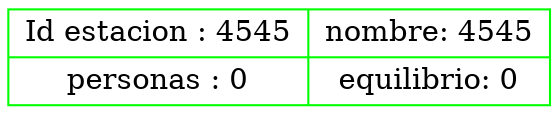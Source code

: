 digraph g { 
nod4545 [shape=record ,color="green", label= " { Id estacion : 4545 |  personas : 0 } | { nombre: 4545| equilibrio: 0 }  "] ; 


} 
